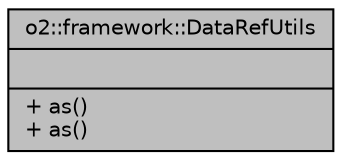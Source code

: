 digraph "o2::framework::DataRefUtils"
{
 // INTERACTIVE_SVG=YES
  bgcolor="transparent";
  edge [fontname="Helvetica",fontsize="10",labelfontname="Helvetica",labelfontsize="10"];
  node [fontname="Helvetica",fontsize="10",shape=record];
  Node1 [label="{o2::framework::DataRefUtils\n||+ as()\l+ as()\l}",height=0.2,width=0.4,color="black", fillcolor="grey75", style="filled" fontcolor="black"];
}
